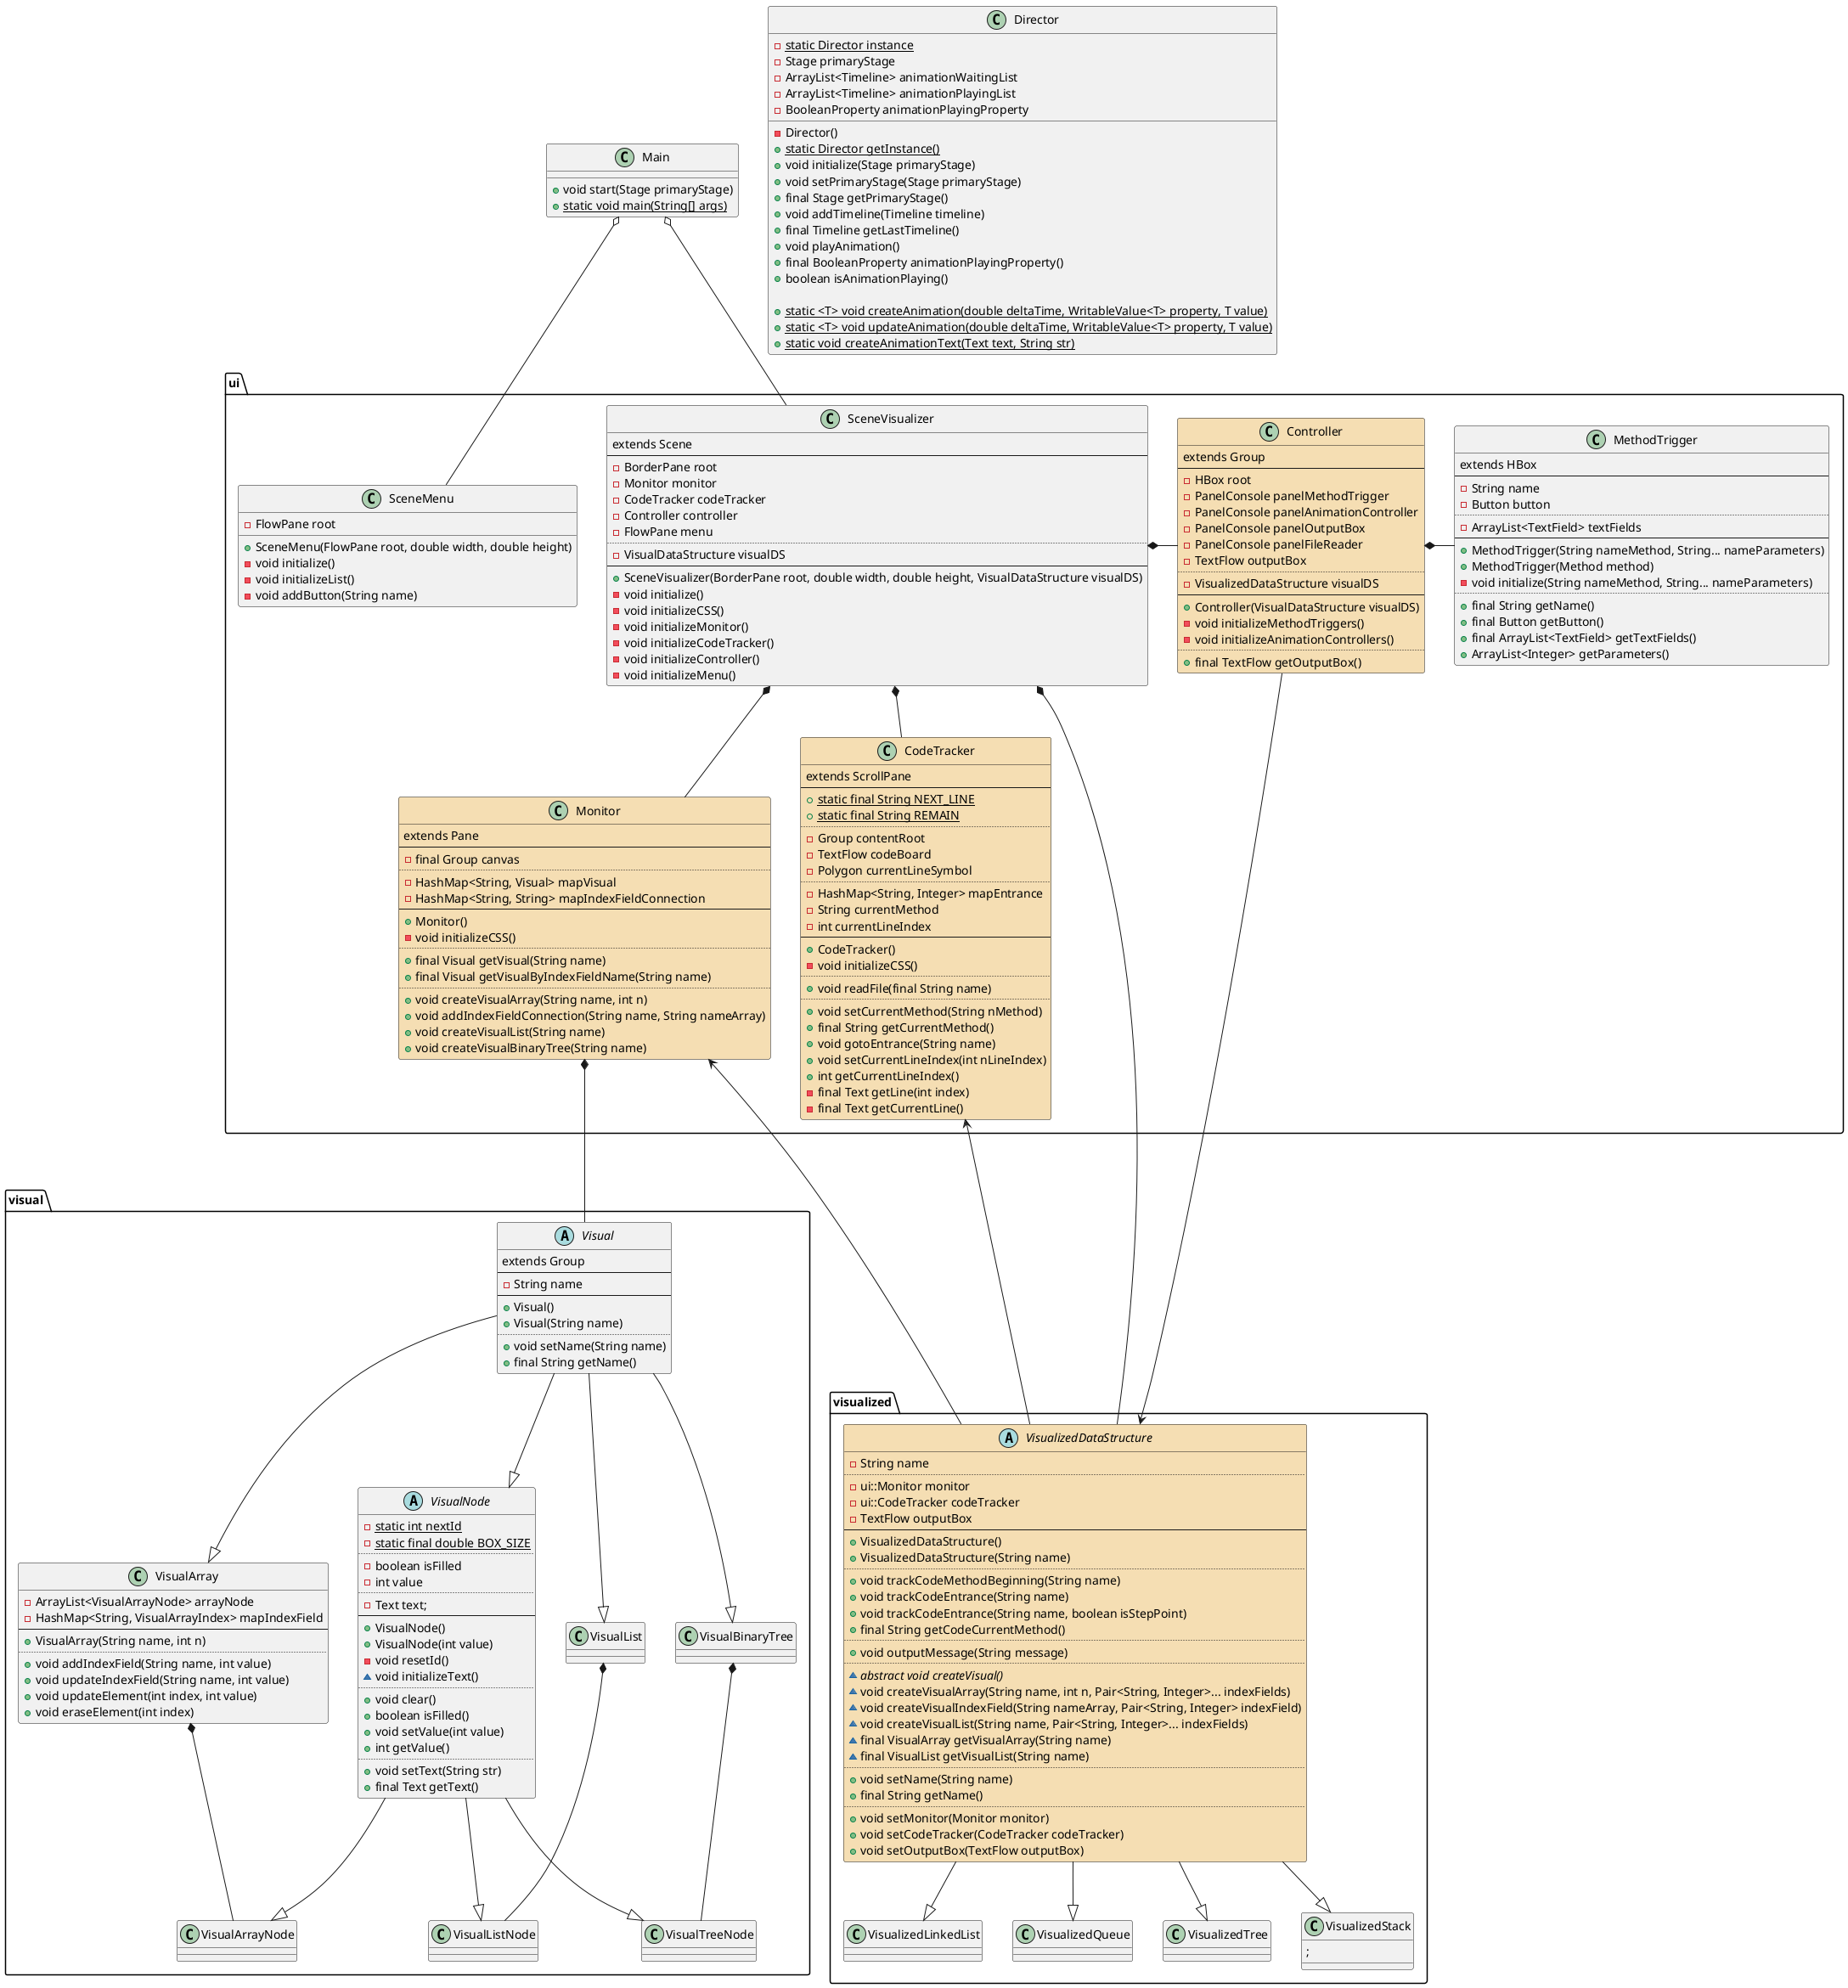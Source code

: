 @startuml demo

set namespaceSeparator ::

namespace ui {

    class SceneMenu {
        - FlowPane root
        + SceneMenu(FlowPane root, double width, double height)
        - void initialize()
        - void initializeList()
        - void addButton(String name)
    }

    class SceneVisualizer {
        extends Scene
        --
        - BorderPane root
        - Monitor monitor
        - CodeTracker codeTracker
        - Controller controller
        - FlowPane menu
        ..
        - VisualDataStructure visualDS
        --
        + SceneVisualizer(BorderPane root, double width, double height, VisualDataStructure visualDS)
        - void initialize()
        - void initializeCSS()
        - void initializeMonitor()
        - void initializeCodeTracker()
        - void initializeController()
        - void initializeMenu()
    }
    
    class Monitor #wheat {
        extends Pane
        --
        - final Group canvas
        ..
        - HashMap<String, Visual> mapVisual
        - HashMap<String, String> mapIndexFieldConnection
        --
        + Monitor()
        - void initializeCSS()
        ..
        + final Visual getVisual(String name)
        + final Visual getVisualByIndexFieldName(String name)
        ..
        + void createVisualArray(String name, int n)
        + void addIndexFieldConnection(String name, String nameArray)
        + void createVisualList(String name)
        + void createVisualBinaryTree(String name)
    }

    class CodeTracker #wheat {
        extends ScrollPane
        --
        + {static} static final String NEXT_LINE
        + {static} static final String REMAIN
        ..
        - Group contentRoot
        - TextFlow codeBoard
        - Polygon currentLineSymbol
        ..
        - HashMap<String, Integer> mapEntrance
        - String currentMethod
        - int currentLineIndex
        --
        + CodeTracker()
        - void initializeCSS()
        ..
        + void readFile(final String name)
        ..
        + void setCurrentMethod(String nMethod)
        + final String getCurrentMethod()
        + void gotoEntrance(String name)
        + void setCurrentLineIndex(int nLineIndex)
        + int getCurrentLineIndex()
        - final Text getLine(int index)
        - final Text getCurrentLine()
    }

    class Controller #wheat {
        extends Group
        --
        - HBox root
        - PanelConsole panelMethodTrigger
        - PanelConsole panelAnimationController
        - PanelConsole panelOutputBox
        - PanelConsole panelFileReader
        - TextFlow outputBox
        ..
        - VisualizedDataStructure visualDS
        --
        + Controller(VisualDataStructure visualDS)
        - void initializeMethodTriggers()
        - void initializeAnimationControllers()
        ..
        + final TextFlow getOutputBox()
    }
    class MethodTrigger {
        extends HBox
        --
        - String name
        - Button button
        ..
        - ArrayList<TextField> textFields
        --
        + MethodTrigger(String nameMethod, String... nameParameters)
        + MethodTrigger(Method method)
        - void initialize(String nameMethod, String... nameParameters)
        ..
        + final String getName()
        + final Button getButton()
        + final ArrayList<TextField> getTextFields()
        + ArrayList<Integer> getParameters()
    }

    SceneVisualizer *- Controller
    SceneVisualizer *-- Monitor
    SceneVisualizer *-- CodeTracker
    Controller *- MethodTrigger

}

namespace visualized {

    abstract class VisualizedDataStructure #wheat {
        - String name
        ..
        - ui::Monitor monitor
        - ui::CodeTracker codeTracker
        - TextFlow outputBox
        --
        + VisualizedDataStructure()
        + VisualizedDataStructure(String name)
        ..
        + void trackCodeMethodBeginning(String name)
        + void trackCodeEntrance(String name)
        + void trackCodeEntrance(String name, boolean isStepPoint)
        + final String getCodeCurrentMethod()
        ..
        + void outputMessage(String message)
        ..
        ~ {abstract} abstract void createVisual()
        ~ void createVisualArray(String name, int n, Pair<String, Integer>... indexFields)
        ~ void createVisualIndexField(String nameArray, Pair<String, Integer> indexField)
        ~ void createVisualList(String name, Pair<String, Integer>... indexFields)
        ~ final VisualArray getVisualArray(String name)
        ~ final VisualList getVisualList(String name)
        ..
        + void setName(String name)
        + final String getName()
        ..
        + void setMonitor(Monitor monitor)
        + void setCodeTracker(CodeTracker codeTracker)
        + void setOutputBox(TextFlow outputBox)
    }
    class VisualizedStack {
        ;
    }

    VisualizedDataStructure --|> VisualizedLinkedList
    VisualizedDataStructure --|> VisualizedStack
    VisualizedDataStructure --|> VisualizedQueue
    VisualizedDataStructure --|> VisualizedTree
}

namespace visual {

    abstract class Visual {
        extends Group
        --
        - String name
        --
        + Visual()
        + Visual(String name)
        ..
        + void setName(String name)
        + final String getName()
    }

    abstract class VisualNode {
        - {static} static int nextId
        - {static} static final double BOX_SIZE
        ..
        - boolean isFilled
        - int value
        ..
        - Text text;
        --
        + VisualNode()
        + VisualNode(int value)
        - void resetId()
        ~ void initializeText()
        ..
        + void clear()
        + boolean isFilled()
        + void setValue(int value)
        + int getValue()
        ..
        + void setText(String str)
        + final Text getText()
    }

    class VisualArray {
        - ArrayList<VisualArrayNode> arrayNode
        - HashMap<String, VisualArrayIndex> mapIndexField
        --
        + VisualArray(String name, int n)
        ..
        + void addIndexField(String name, int value)
        + void updateIndexField(String name, int value)
        + void updateElement(int index, int value)
        + void eraseElement(int index)
    }

    Visual --|> VisualNode
    Visual --|> VisualArray
    Visual --|> VisualList
    Visual --|> VisualBinaryTree

    VisualNode --|> VisualArrayNode
    VisualNode --|> VisualListNode
    VisualNode --|> VisualTreeNode

    VisualArray *-- VisualArrayNode
    VisualList *-- VisualListNode
    VisualBinaryTree *-- VisualTreeNode
}

class Main {
    + void start(Stage primaryStage)
    + {static} static void main(String[] args)
}

class Director {
    - {static} static Director instance
    - Stage primaryStage
    - ArrayList<Timeline> animationWaitingList
    - ArrayList<Timeline> animationPlayingList
    - BooleanProperty animationPlayingProperty
    - Director()
    + {static} static Director getInstance()
    + void initialize(Stage primaryStage)
    + void setPrimaryStage(Stage primaryStage)
    + final Stage getPrimaryStage()
    + void addTimeline(Timeline timeline)
    + final Timeline getLastTimeline()
    + void playAnimation()
    + final BooleanProperty animationPlayingProperty()
    + boolean isAnimationPlaying()

    + {static} static <T> void createAnimation(double deltaTime, WritableValue<T> property, T value)
    + {static} static <T> void updateAnimation(double deltaTime, WritableValue<T> property, T value)
    + {static} static void createAnimationText(Text text, String str)
}

Main o-- ui::SceneMenu
Main o-- ui::SceneVisualizer

ui::SceneVisualizer *-- visualized::VisualizedDataStructure
ui::Controller -down-> visualized::VisualizedDataStructure
visualized::VisualizedDataStructure -up-> ui::Monitor
visualized::VisualizedDataStructure -up-> ui::CodeTracker

ui::Monitor *--- visual::Visual

visualized::VisualizedDataStructure -left[hidden]-> visual::VisualArray

@enduml